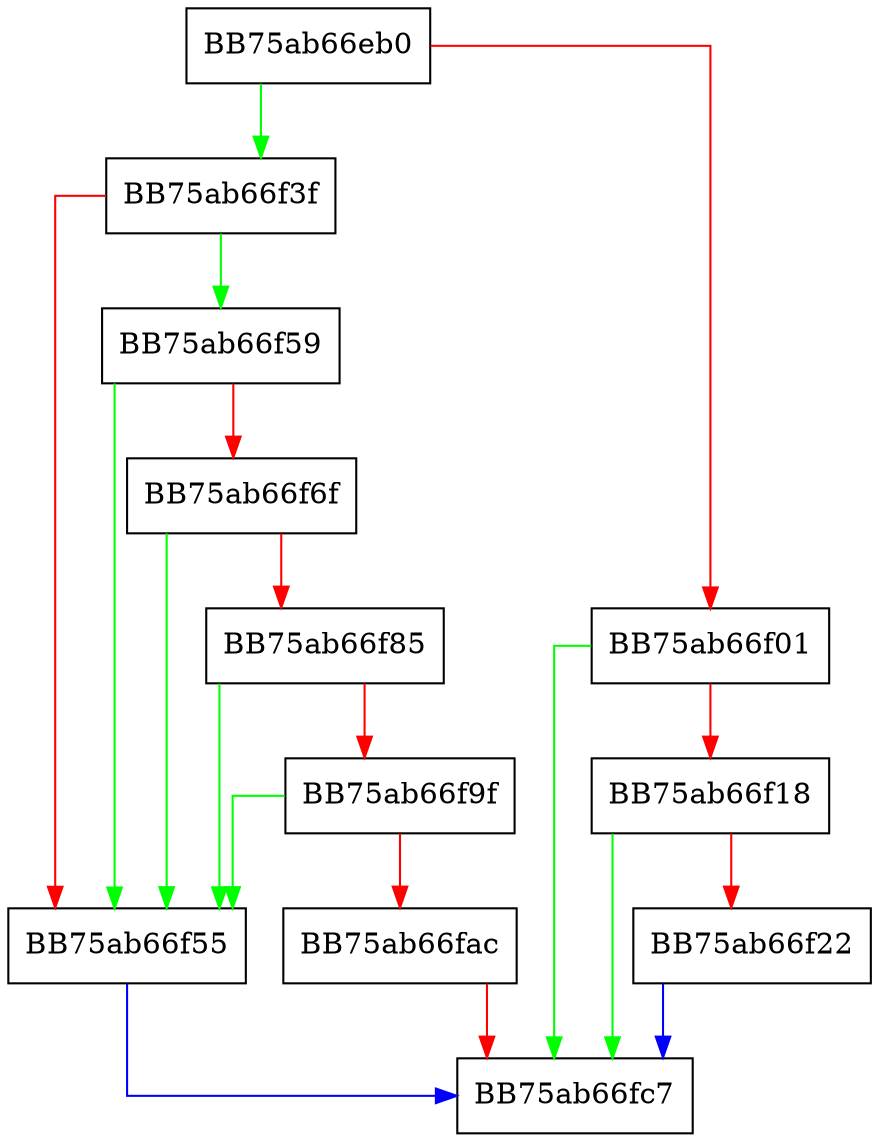 digraph WriteSQLite {
  node [shape="box"];
  graph [splines=ortho];
  BB75ab66eb0 -> BB75ab66f3f [color="green"];
  BB75ab66eb0 -> BB75ab66f01 [color="red"];
  BB75ab66f01 -> BB75ab66fc7 [color="green"];
  BB75ab66f01 -> BB75ab66f18 [color="red"];
  BB75ab66f18 -> BB75ab66fc7 [color="green"];
  BB75ab66f18 -> BB75ab66f22 [color="red"];
  BB75ab66f22 -> BB75ab66fc7 [color="blue"];
  BB75ab66f3f -> BB75ab66f59 [color="green"];
  BB75ab66f3f -> BB75ab66f55 [color="red"];
  BB75ab66f55 -> BB75ab66fc7 [color="blue"];
  BB75ab66f59 -> BB75ab66f55 [color="green"];
  BB75ab66f59 -> BB75ab66f6f [color="red"];
  BB75ab66f6f -> BB75ab66f55 [color="green"];
  BB75ab66f6f -> BB75ab66f85 [color="red"];
  BB75ab66f85 -> BB75ab66f55 [color="green"];
  BB75ab66f85 -> BB75ab66f9f [color="red"];
  BB75ab66f9f -> BB75ab66f55 [color="green"];
  BB75ab66f9f -> BB75ab66fac [color="red"];
  BB75ab66fac -> BB75ab66fc7 [color="red"];
}